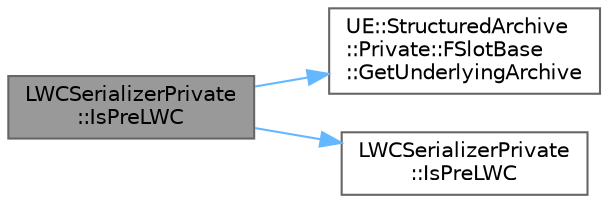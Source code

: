 digraph "LWCSerializerPrivate::IsPreLWC"
{
 // INTERACTIVE_SVG=YES
 // LATEX_PDF_SIZE
  bgcolor="transparent";
  edge [fontname=Helvetica,fontsize=10,labelfontname=Helvetica,labelfontsize=10];
  node [fontname=Helvetica,fontsize=10,shape=box,height=0.2,width=0.4];
  rankdir="LR";
  Node1 [id="Node000001",label="LWCSerializerPrivate\l::IsPreLWC",height=0.2,width=0.4,color="gray40", fillcolor="grey60", style="filled", fontcolor="black",tooltip=" "];
  Node1 -> Node2 [id="edge1_Node000001_Node000002",color="steelblue1",style="solid",tooltip=" "];
  Node2 [id="Node000002",label="UE::StructuredArchive\l::Private::FSlotBase\l::GetUnderlyingArchive",height=0.2,width=0.4,color="grey40", fillcolor="white", style="filled",URL="$db/de0/classUE_1_1StructuredArchive_1_1Private_1_1FSlotBase.html#a1b07f07cada0e896a73cea9d06c610fc",tooltip=" "];
  Node1 -> Node3 [id="edge2_Node000001_Node000003",color="steelblue1",style="solid",tooltip=" "];
  Node3 [id="Node000003",label="LWCSerializerPrivate\l::IsPreLWC",height=0.2,width=0.4,color="grey40", fillcolor="white", style="filled",URL="$db/d3b/namespaceLWCSerializerPrivate.html#a67fbd647d86ca3f55258db26ca01dec4",tooltip=" "];
}
